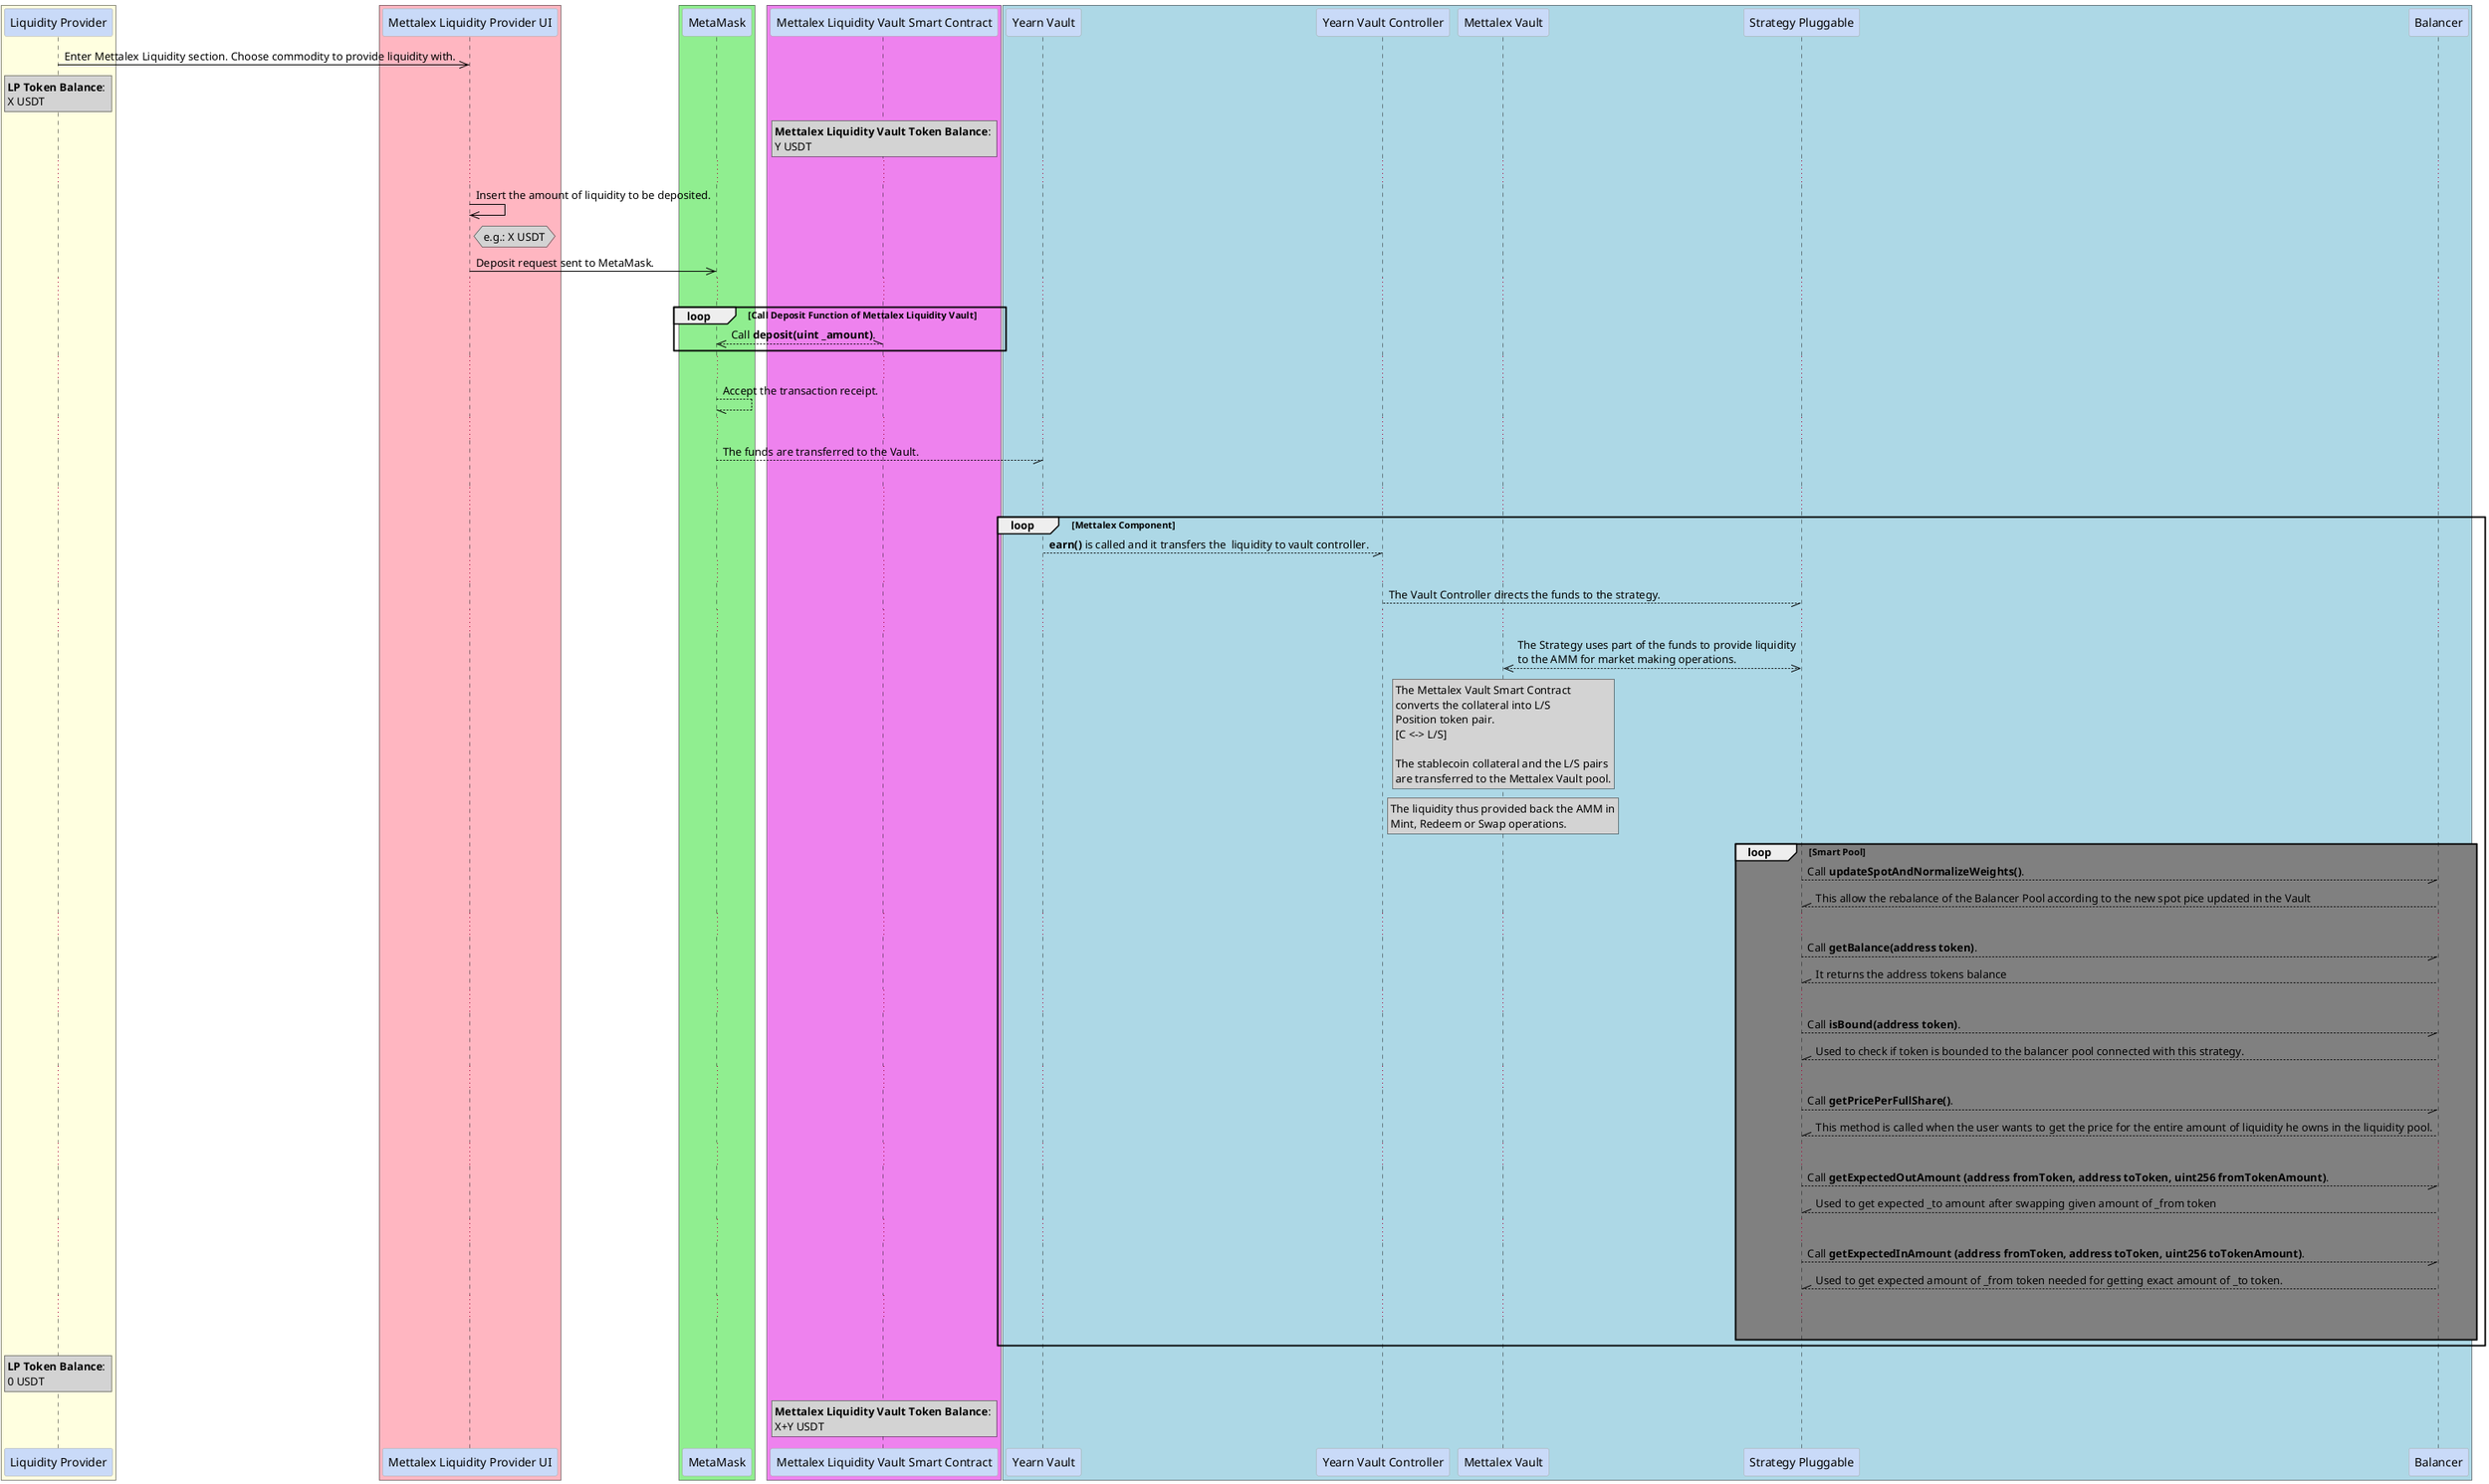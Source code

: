 @startuml
skinparam {
ParticipantBorderColor DarkGray
ParticipantBackgroundColor #c9daf8
ArrowColor Black
}

box #lightyellow
participant "Liquidity Provider" as LP

end box

box #lightpink
participant "Mettalex Liquidity Provider UI" as LPUI

end box

box #lightgreen
participant "MetaMask" as MM

end box

box #violet
participant "Mettalex Liquidity Vault Smart Contract" as LVSC

end box

box #lightblue
participant "Yearn Vault" as YV
participant "Yearn Vault Controller" as YVC
participant "Mettalex Vault" as MV
participant "Strategy Pluggable" as SP
participant "Balancer" as B

end box

LP ->> LPUI: Enter Mettalex Liquidity section. Choose commodity to provide liquidity with.
rnote over LP #lightgrey: **LP Token Balance**: \nX USDT
rnote over LVSC #lightgrey: **Mettalex Liquidity Vault Token Balance**: \nY USDT
...
LPUI ->> LPUI: Insert the amount of liquidity to be deposited.
hnote right of LPUI #lightgrey: e.g.: X USDT

LPUI ->> MM: Deposit request sent to MetaMask.
...

loop Call Deposit Function of Mettalex Liquidity Vault
MM //--\\ LVSC: Call **deposit(uint _amount)**.
end
...
MM --// MM: Accept the transaction receipt.
...
MM --// YV: The funds are transferred to the Vault.

|||
...
loop Mettalex Component
YV --// YVC:  **earn()** is called and it transfers the  liquidity to vault controller.
...
YVC --// SP: The Vault Controller directs the funds to the strategy.
...
SP <<-->> MV: The Strategy uses part of the funds to provide liquidity\nto the AMM for market making operations.
rnote over MV #lightgrey: The Mettalex Vault Smart Contract\nconverts the collateral into L/S\nPosition token pair.\n[C <-> L/S]\n\nThe stablecoin collateral and the L/S pairs\nare transferred to the Mettalex Vault pool.
rnote over MV #lightgrey: The liquidity thus provided back the AMM in\nMint, Redeem or Swap operations.

loop #grey Smart Pool
SP --// B:  Call **updateSpotAndNormalizeWeights()**.
B --\\ SP: This allow the rebalance of the Balancer Pool according to the new spot pice updated in the Vault
...
SP --// B: Call **getBalance(address token)**.
B --\\ SP: It returns the address tokens balance
...
SP --// B: Call **isBound(address token)**.
B --\\ SP: Used to check if token is bounded to the balancer pool connected with this strategy.
...
SP --// B: Call **getPricePerFullShare()**.
B --\\ SP: This method is called when the user wants to get the price for the entire amount of liquidity he owns in the liquidity pool.
...
SP --// B: Call **getExpectedOutAmount (address fromToken, address toToken, uint256 fromTokenAmount)**.
B --\\ SP: Used to get expected _to amount after swapping given amount of _from token
...
SP --// B: Call **getExpectedInAmount (address fromToken, address toToken, uint256 toTokenAmount)**.
B --\\ SP: Used to get expected amount of _from token needed for getting exact amount of _to token.
...
|||
end

end
rnote over LP #lightgrey: **LP Token Balance**: \n0 USDT
rnote over LVSC #lightgrey: **Mettalex Liquidity Vault Token Balance**: \nX+Y USDT




@enduml
